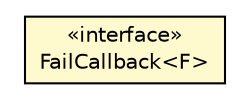 #!/usr/local/bin/dot
#
# Class diagram 
# Generated by UMLGraph version R5_6-24-gf6e263 (http://www.umlgraph.org/)
#

digraph G {
	edge [fontname="Helvetica",fontsize=10,labelfontname="Helvetica",labelfontsize=10];
	node [fontname="Helvetica",fontsize=10,shape=plaintext];
	nodesep=0.25;
	ranksep=0.5;
	rankdir=LR;
	// org.turbogwt.core.future.shared.FailCallback<F>
	c465 [label=<<table title="org.turbogwt.core.future.shared.FailCallback" border="0" cellborder="1" cellspacing="0" cellpadding="2" port="p" bgcolor="lemonChiffon" href="./FailCallback.html">
		<tr><td><table border="0" cellspacing="0" cellpadding="1">
<tr><td align="center" balign="center"> &#171;interface&#187; </td></tr>
<tr><td align="center" balign="center"> FailCallback&lt;F&gt; </td></tr>
		</table></td></tr>
		</table>>, URL="./FailCallback.html", fontname="Helvetica", fontcolor="black", fontsize=10.0];
}

